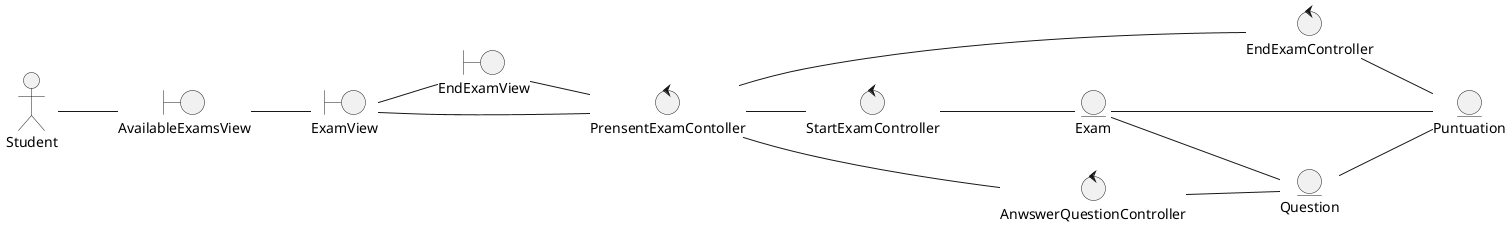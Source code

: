 @startuml
left to right direction
hide footbox
hide link
Actor Student
boundary AvailableExamsView
boundary ExamView
boundary EndExamView
entity Exam
entity Puntuation
entity Question
control StartExamController
control EndExamController
control PrensentExamContoller
control AnwswerQuestionController

Student  -- AvailableExamsView
AvailableExamsView -- ExamView
StartExamController -- Exam
ExamView -- EndExamView
Exam -- Question
Exam -- Puntuation
Question -- Puntuation
EndExamView -- PrensentExamContoller
EndExamController -- Puntuation
ExamView -- PrensentExamContoller
PrensentExamContoller -- StartExamController
PrensentExamContoller -- EndExamController
PrensentExamContoller -- AnwswerQuestionController
AnwswerQuestionController -- Question

@enduml